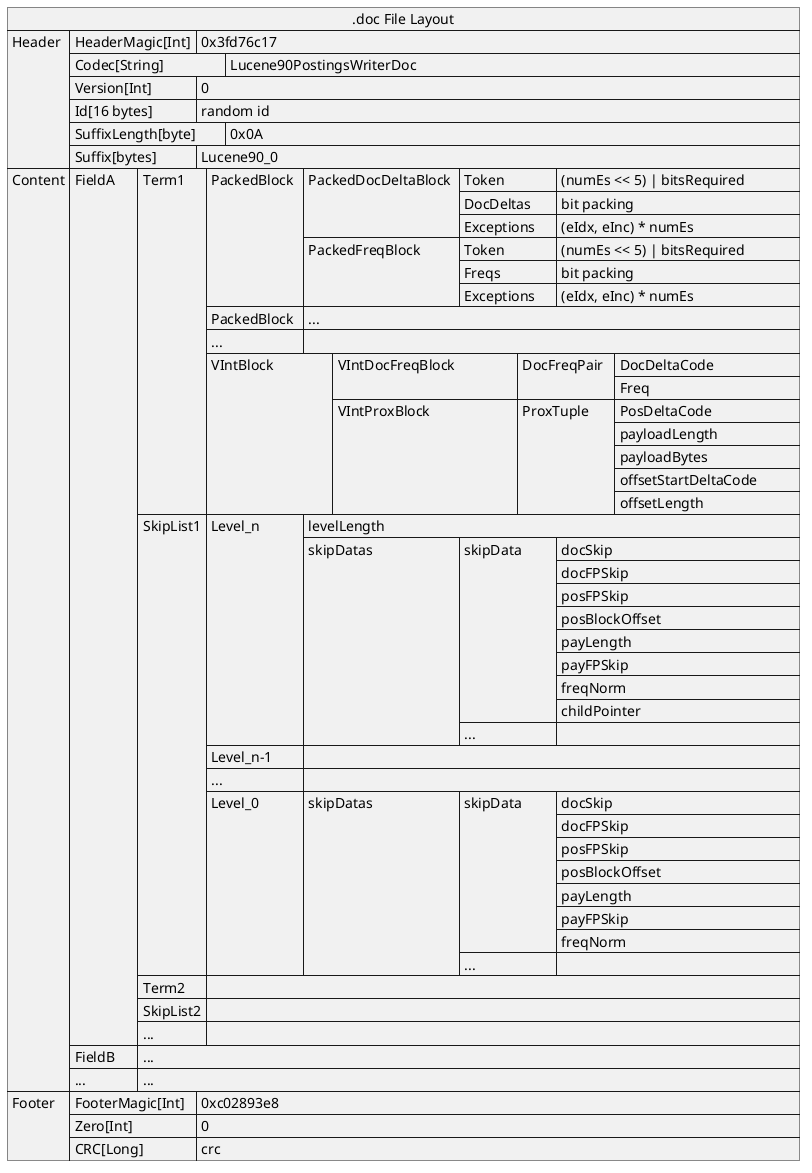 1. Packed Blocks and VInt Blocks
    写.doc, .pos, .pay文件时，会对docId, freq, pos, payloadLen, payloadBytes, offsetStart, offsetLength数组做Packed Block和
VInt Block处理，即每处理128个文档，就将docId，freq数组打包成一个Packed Block，或每处理128个Prox，就将pos, payloadLen, payloadBytes,
offsetStart, offsetLength数组打包成一个PackedBlock。如果不足128个，就用VInt Block保存。这种方式保存这些数据主要是为了数据压缩，节省空间。
    payload, offset如果可以packed block，会保存在.pay文件。否则，以VInt Block的形式保存在.pos文件中。
    详见Lucene90PostingsFormat类文档。
    注意：doc文件处理了128个doc可以packed block时，pos，pay文件不一定可以packed block。

2. SkipList
    skipList保存在.doc文件中，每个term有一个skipList，在处理完某个term时会写入该term的skipList数据。skipList主要是为了在查询某个term的
postings中某个docId的freq，pos，payload，offset时，能够快速在Packed Block间快速移动。
    skipList有两个参数：
        skipInterval: 每skipInterval个文档，将其写入到第0层。默认128
        skipMultiplier：对于第n层(n > 0)，n-1层每处理skipMultiplier个，将其写到第n层.默认8
    所以正常意义的skipInterval其实是skiipMultiplier。
    每当处理128个doc，将docId，freq打包成一个Packed Block后，会将该Packed Block中的最后一个doc的下列信息写入SkipList：
        docSkip: docId delta, 与该层前一个docId的差值
        docFPSkip: 该doc Block下一个block在doc文件开始写入的FP delta，与该层前一个FP的delta
        posFPSkip: 下一个pos block在pos文件开始写入的FP，与该层前一个FP的delta
        posBlockOffset: 下一个pos block可能还在内存中，该值保存内存中pos buffer的下标，即当前内存中prox的个数
        sumPayLength: 内存中payloadBytes的大小，及内存中所有payload的大小只和
        payFPSkip: 下一个pay Block在pay文件开始写入的FP，与该层前一个FP的delta
        freqNorm: TODO wj
        childPointer：除了第0层，其他的skipData都有该字段，表示下一层中该节点的offset(FP)
    skipList的增长规则：
        每128个doc，会将最后一个doc的信息其写入到第0层
        如果currDoc = 128 * 8^k, 会将其写入到0, ... ,k层。
    查找时，docId要么在skipList中，要么不在。如果在，直接找到对应的block。如果不在，找到比其大的最近一个docId，其就在该Block中。
    示意图如下：
                                                d                                   (2 level)
                        d                       d           d                       (1 level)
            d           d           d           d           d           d           (0 level)
    d   d   d   d   d   d   d   d   d   d   d   d   d   d   d   d   d   d   d   d  （docId postings）
    skipInterval = 3, skipMultiplier = 2

@startuml
json ".doc File Layout" as J {
   "Header":[
      {"HeaderMagic[Int]\t": "0x3fd76c17"},
      {"Codec[String]\t\t": "Lucene90PostingsWriterDoc"},
      {"Version[Int]\t\t": "0"},
      {"Id[16 bytes]\t\t": "random id"},
      {"SuffixLength[byte]\t": "0x0A"},
      {"Suffix[bytes]\t\t": "Lucene90_0"}
   ],
   "Content":[
    {"FieldA\t": [
      {"Term1\t": [
         {"PackedBlock\t":[
            {"PackedDocDeltaBlock\t":[
               {"Token\t\t": "(numEs << 5) | bitsRequired"},
               {"DocDeltas\t": "bit packing"},
               {"Exceptions\t": "(eIdx, eInc) * numEs"}
            ]},
            {"PackedFreqBlock\t\t":[
              {"Token\t\t": "(numEs << 5) | bitsRequired"},
              {"Freqs\t\t": "bit packing"},
              {"Exceptions\t": "(eIdx, eInc) * numEs"}
            ]}
         ]},
         {"PackedBlock\t":["..."]},
         {"...\t\t\t":[]},
         {"VIntBlock\t\t":[
            {"VIntDocFreqBlock\t\t": [
               {"DocFreqPair\t": [
                  "DocDeltaCode\t\t\t",
                  "Freq"
               ]}
            ]},
            {"VIntProxBlock\t\t\t": [
               {"ProxTuple\t":[
                  "PosDeltaCode",
                  "payloadLength",
                  "payloadBytes",
                  "offsetStartDeltaCode\t\t",
                  "offsetLength"
               ]}
            ]}
         ]}
      ]},
      {"SkipList1\t": [
         {"Level_n\t\t": [
            "levelLength",
            {"skipDatas\t\t\t":[
               {"skipData\t\t":[
                  "docSkip",
                  "docFPSkip",
                  "posFPSkip",
                  "posBlockOffset\t\t\t",
                  "payLength",
                  "payFPSkip",
                  "freqNorm",
                  "childPointer"
               ]},
               {"...\t\t\t": ""}
            ]
            }
         ]},
         {"Level_n-1\t": []},
         {"...\t\t\t": []},
         {"Level_0\t\t": [
            {"skipDatas\t\t\t":[
               {"skipData\t\t":[
                  "docSkip",
                  "docFPSkip",
                  "posFPSkip",
                  "posBlockOffset\t\t\t",
                  "payLength",
                  "payFPSkip",
                  "freqNorm"
               ]},
               {"...\t\t\t": ""}
            ]
            }
         ]}
      ]},
      {"Term2\t": []},
      {"SkipList2\t": []},
      {"...\t\t": []}
    ]},
    {"FieldB\t":["..."]},
    {"...\t\t":["..."]}
   ],
   "Footer":[
      {"FooterMagic[Int]\t": "0xc02893e8"},
      {"Zero[Int]\t\t\t": "0"},
      {"CRC[Long]\t\t": "crc"}
   ]
}
@enduml
